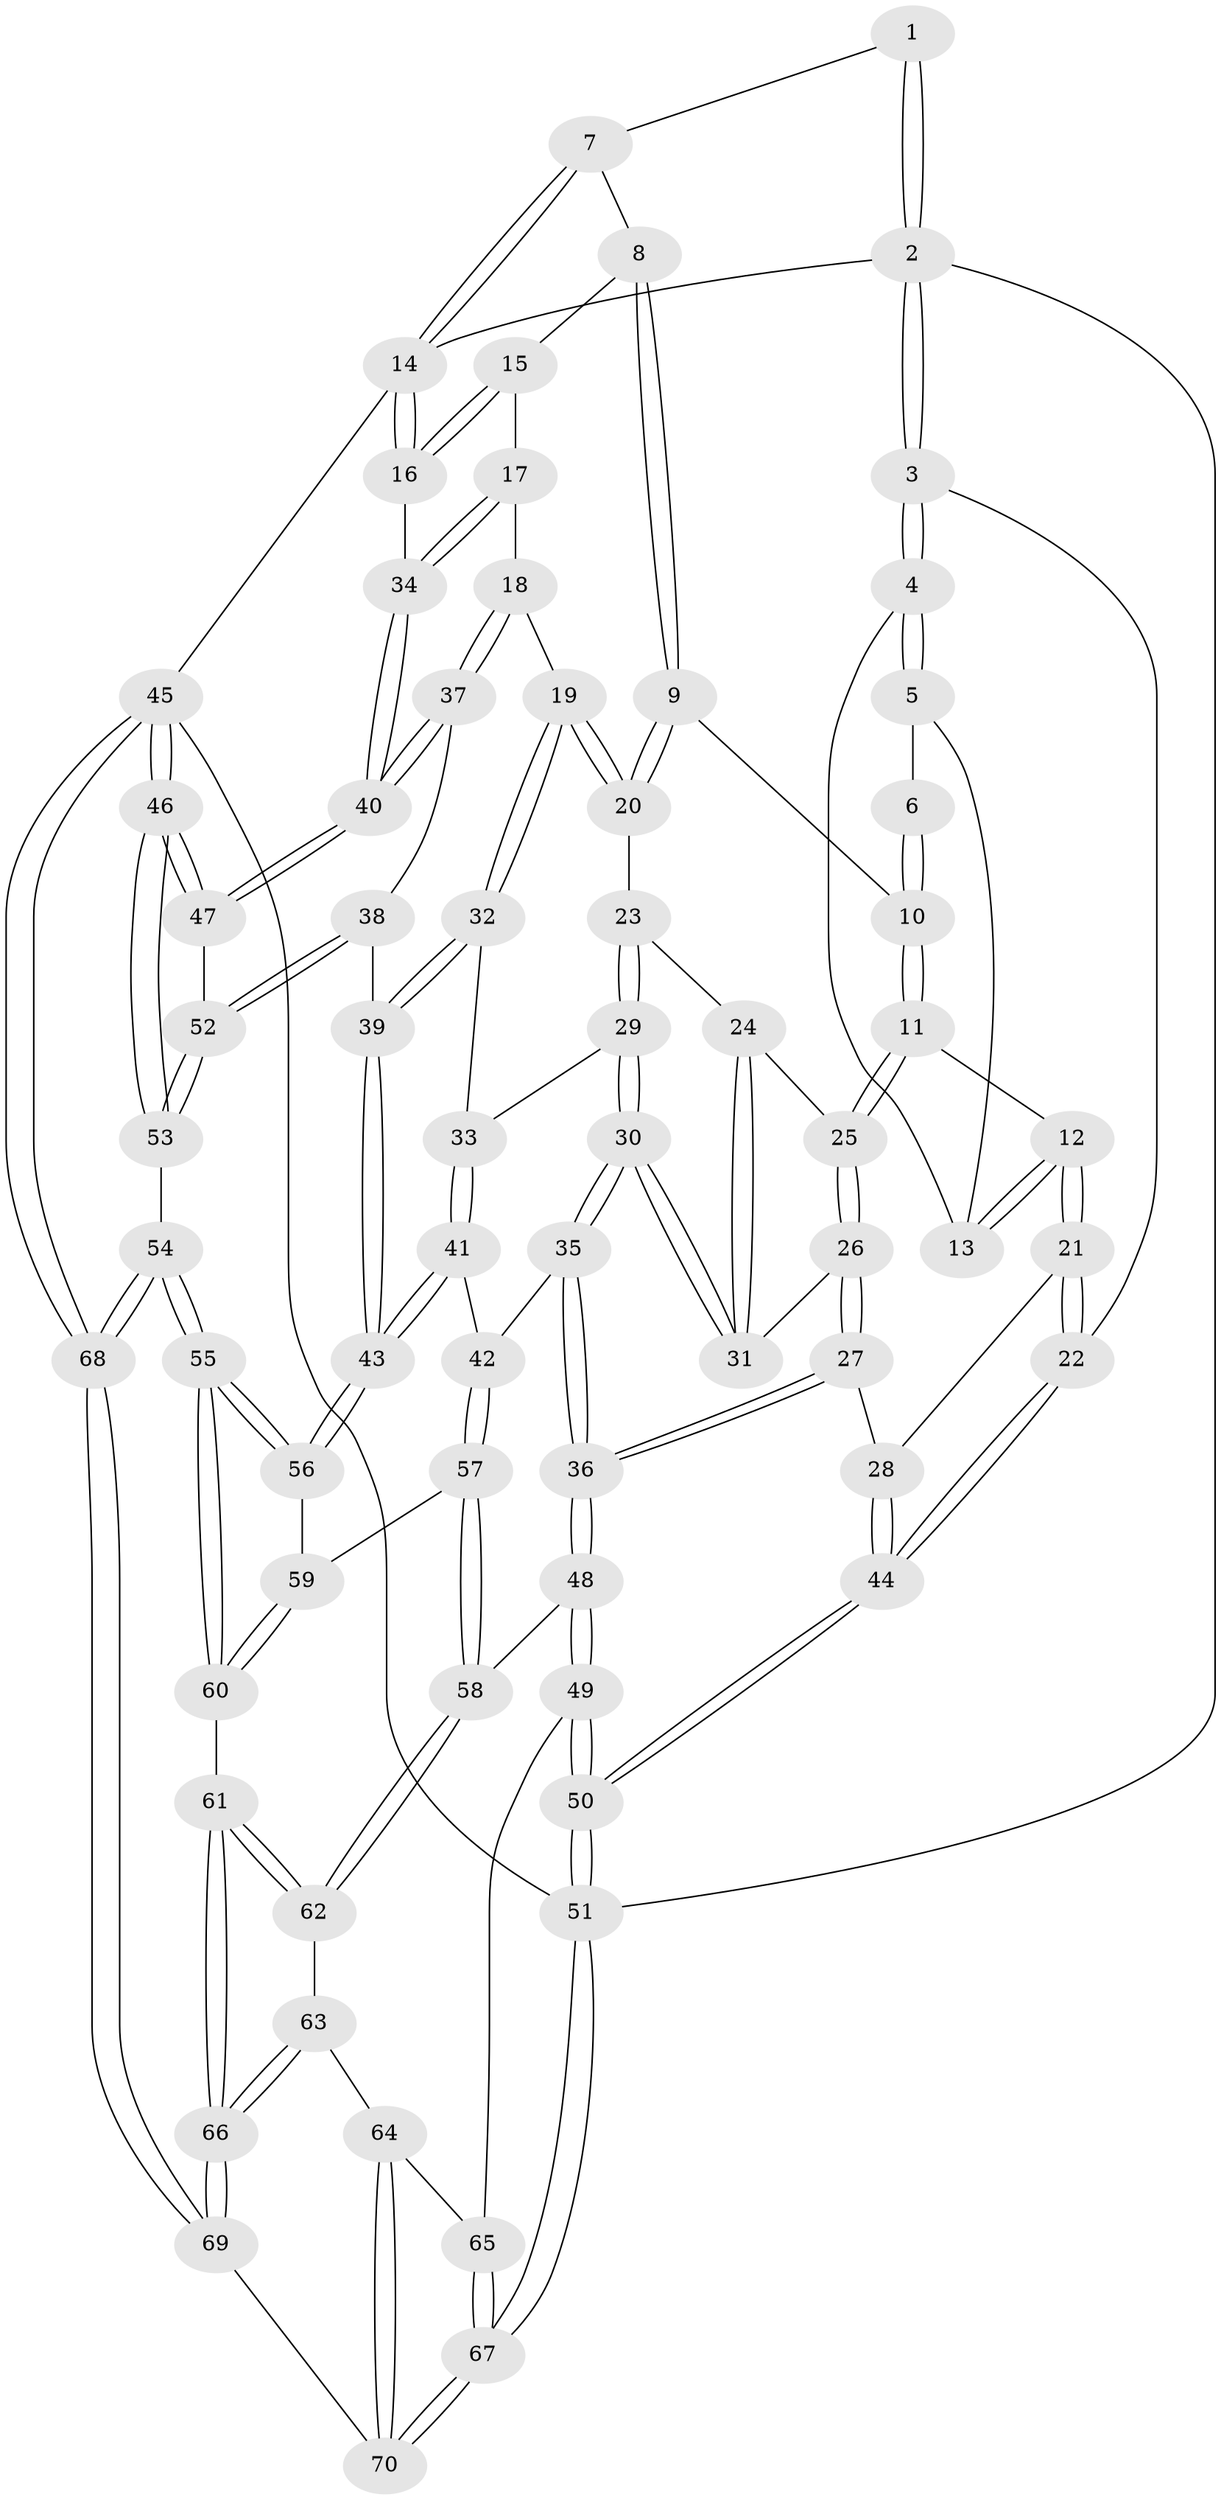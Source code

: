 // Generated by graph-tools (version 1.1) at 2025/27/03/09/25 03:27:05]
// undirected, 70 vertices, 172 edges
graph export_dot {
graph [start="1"]
  node [color=gray90,style=filled];
  1 [pos="+0.422733898639875+0"];
  2 [pos="+0+0"];
  3 [pos="+0+0"];
  4 [pos="+0+0"];
  5 [pos="+0.2977958443163814+0.07613587117918127"];
  6 [pos="+0.33913106199076964+0.043762641647986884"];
  7 [pos="+0.6518800155426341+0"];
  8 [pos="+0.6638028076710154+0.10451839052554673"];
  9 [pos="+0.641950385756881+0.15922684107767623"];
  10 [pos="+0.39479997667027+0.23115588520202293"];
  11 [pos="+0.3397761124450836+0.3189759147144867"];
  12 [pos="+0.2242928357343719+0.2817482075190929"];
  13 [pos="+0.2114090147685046+0.20438855054844102"];
  14 [pos="+1+0"];
  15 [pos="+0.7307017610220388+0.14569072561002736"];
  16 [pos="+1+0.3061346069356452"];
  17 [pos="+0.8936152222601126+0.3994404063586004"];
  18 [pos="+0.7809036708715659+0.4419958131840429"];
  19 [pos="+0.7539827166780456+0.4362523721332982"];
  20 [pos="+0.6251424384498646+0.29534959366117985"];
  21 [pos="+0.12348111510197415+0.37287094424213"];
  22 [pos="+0+0.4037693741616172"];
  23 [pos="+0.6066470709640921+0.3114573059635094"];
  24 [pos="+0.5853822533971816+0.3185572354431973"];
  25 [pos="+0.3647649463913294+0.3524118229068656"];
  26 [pos="+0.3708418379236729+0.44522581053578536"];
  27 [pos="+0.2829200278419972+0.5492982316992656"];
  28 [pos="+0.23331709374349827+0.5208264805751147"];
  29 [pos="+0.5548108603869342+0.502607993696733"];
  30 [pos="+0.5051202192381399+0.52566381857855"];
  31 [pos="+0.44314774337567836+0.4748795976202461"];
  32 [pos="+0.6677466552637195+0.5338341784237322"];
  33 [pos="+0.6263505843893503+0.5326028919957843"];
  34 [pos="+1+0.37885441754409627"];
  35 [pos="+0.49317738191895616+0.590117571309678"];
  36 [pos="+0.29735372557582745+0.6300502486602673"];
  37 [pos="+0.8229409423386276+0.6024753532694084"];
  38 [pos="+0.8164605659182532+0.6282672341103799"];
  39 [pos="+0.6972243554479535+0.6380920637998356"];
  40 [pos="+1+0.45996177111494124"];
  41 [pos="+0.5817383626017406+0.6321811118905256"];
  42 [pos="+0.5221137722629454+0.6425441200554803"];
  43 [pos="+0.6779395462611151+0.662333935406531"];
  44 [pos="+0+0.6621616234684057"];
  45 [pos="+1+1"];
  46 [pos="+1+0.8838448894913016"];
  47 [pos="+1+0.5403203073329195"];
  48 [pos="+0.2904203363420909+0.6620390403846191"];
  49 [pos="+0.13142381907491307+0.7321931743715506"];
  50 [pos="+0+0.69041736725114"];
  51 [pos="+0+1"];
  52 [pos="+0.8702899297581997+0.7220573000063817"];
  53 [pos="+0.8653316603504846+0.765462753403554"];
  54 [pos="+0.726261648939207+0.9474758097878472"];
  55 [pos="+0.6949520518934948+0.8994114993483397"];
  56 [pos="+0.6743105404305381+0.6911521690507008"];
  57 [pos="+0.5130769781559436+0.6988613615255884"];
  58 [pos="+0.3312045532000036+0.7143598593340343"];
  59 [pos="+0.5177533725407685+0.7088553314278424"];
  60 [pos="+0.5358707509031947+0.7870201147617916"];
  61 [pos="+0.4385382627479019+0.8234981478783967"];
  62 [pos="+0.33133460149234195+0.7148525232808298"];
  63 [pos="+0.33026579005451895+0.7196663522431805"];
  64 [pos="+0.25144269898321886+0.884389591747042"];
  65 [pos="+0.1445664520453309+0.7595298376431424"];
  66 [pos="+0.3624096594499977+1"];
  67 [pos="+0.14057723420028848+1"];
  68 [pos="+0.7312545199943601+1"];
  69 [pos="+0.3468668694761145+1"];
  70 [pos="+0.31415771530390285+1"];
  1 -- 2;
  1 -- 2;
  1 -- 7;
  2 -- 3;
  2 -- 3;
  2 -- 14;
  2 -- 51;
  3 -- 4;
  3 -- 4;
  3 -- 22;
  4 -- 5;
  4 -- 5;
  4 -- 13;
  5 -- 6;
  5 -- 13;
  6 -- 10;
  6 -- 10;
  7 -- 8;
  7 -- 14;
  7 -- 14;
  8 -- 9;
  8 -- 9;
  8 -- 15;
  9 -- 10;
  9 -- 20;
  9 -- 20;
  10 -- 11;
  10 -- 11;
  11 -- 12;
  11 -- 25;
  11 -- 25;
  12 -- 13;
  12 -- 13;
  12 -- 21;
  12 -- 21;
  14 -- 16;
  14 -- 16;
  14 -- 45;
  15 -- 16;
  15 -- 16;
  15 -- 17;
  16 -- 34;
  17 -- 18;
  17 -- 34;
  17 -- 34;
  18 -- 19;
  18 -- 37;
  18 -- 37;
  19 -- 20;
  19 -- 20;
  19 -- 32;
  19 -- 32;
  20 -- 23;
  21 -- 22;
  21 -- 22;
  21 -- 28;
  22 -- 44;
  22 -- 44;
  23 -- 24;
  23 -- 29;
  23 -- 29;
  24 -- 25;
  24 -- 31;
  24 -- 31;
  25 -- 26;
  25 -- 26;
  26 -- 27;
  26 -- 27;
  26 -- 31;
  27 -- 28;
  27 -- 36;
  27 -- 36;
  28 -- 44;
  28 -- 44;
  29 -- 30;
  29 -- 30;
  29 -- 33;
  30 -- 31;
  30 -- 31;
  30 -- 35;
  30 -- 35;
  32 -- 33;
  32 -- 39;
  32 -- 39;
  33 -- 41;
  33 -- 41;
  34 -- 40;
  34 -- 40;
  35 -- 36;
  35 -- 36;
  35 -- 42;
  36 -- 48;
  36 -- 48;
  37 -- 38;
  37 -- 40;
  37 -- 40;
  38 -- 39;
  38 -- 52;
  38 -- 52;
  39 -- 43;
  39 -- 43;
  40 -- 47;
  40 -- 47;
  41 -- 42;
  41 -- 43;
  41 -- 43;
  42 -- 57;
  42 -- 57;
  43 -- 56;
  43 -- 56;
  44 -- 50;
  44 -- 50;
  45 -- 46;
  45 -- 46;
  45 -- 68;
  45 -- 68;
  45 -- 51;
  46 -- 47;
  46 -- 47;
  46 -- 53;
  46 -- 53;
  47 -- 52;
  48 -- 49;
  48 -- 49;
  48 -- 58;
  49 -- 50;
  49 -- 50;
  49 -- 65;
  50 -- 51;
  50 -- 51;
  51 -- 67;
  51 -- 67;
  52 -- 53;
  52 -- 53;
  53 -- 54;
  54 -- 55;
  54 -- 55;
  54 -- 68;
  54 -- 68;
  55 -- 56;
  55 -- 56;
  55 -- 60;
  55 -- 60;
  56 -- 59;
  57 -- 58;
  57 -- 58;
  57 -- 59;
  58 -- 62;
  58 -- 62;
  59 -- 60;
  59 -- 60;
  60 -- 61;
  61 -- 62;
  61 -- 62;
  61 -- 66;
  61 -- 66;
  62 -- 63;
  63 -- 64;
  63 -- 66;
  63 -- 66;
  64 -- 65;
  64 -- 70;
  64 -- 70;
  65 -- 67;
  65 -- 67;
  66 -- 69;
  66 -- 69;
  67 -- 70;
  67 -- 70;
  68 -- 69;
  68 -- 69;
  69 -- 70;
}

